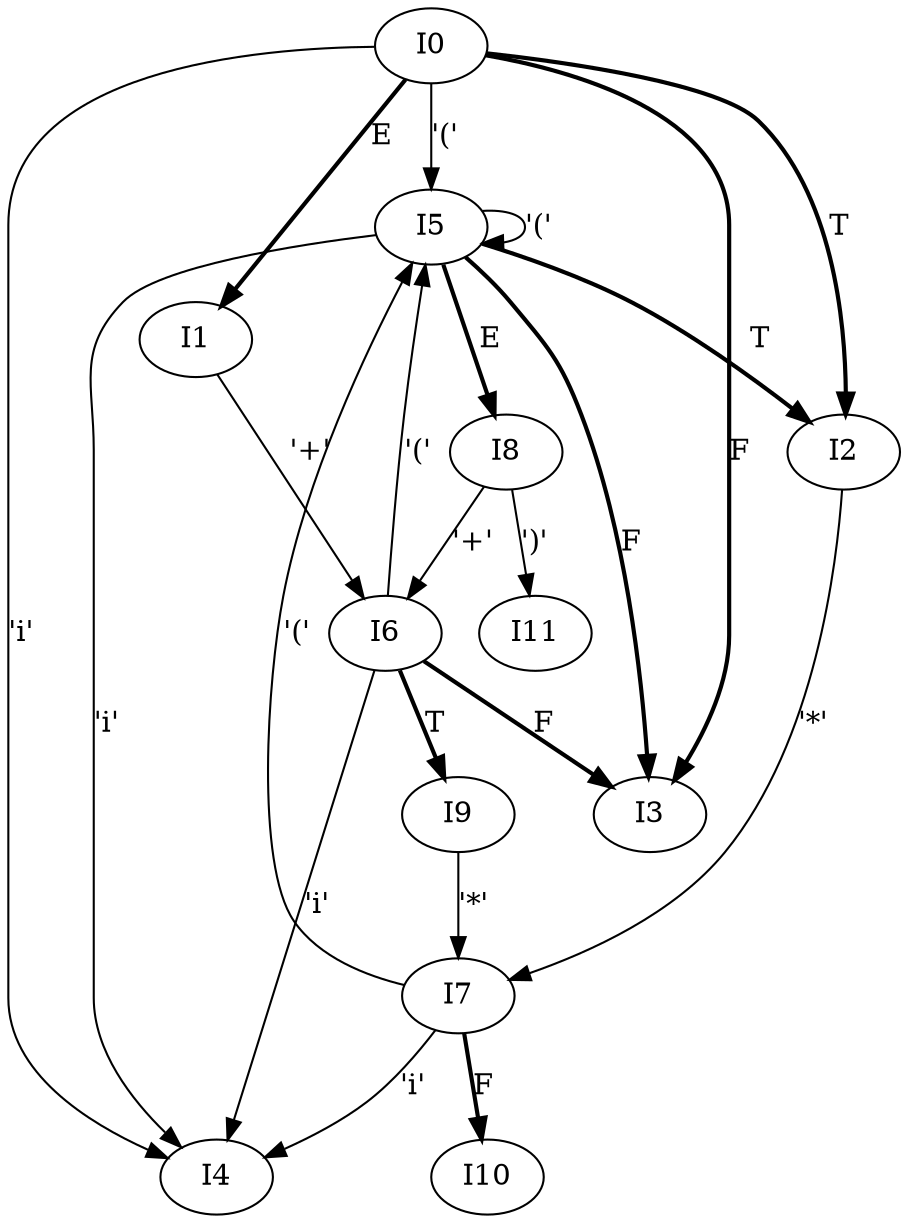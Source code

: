  digraph G1 {
I0 -> I5 [label="'('", style=solid];
I0 -> I4 [label="'i'", style=solid];
I0 -> I1 [label="E", style=bold];
I0 -> I2 [label="T", style=bold];
I0 -> I3 [label="F", style=bold];
I1 -> I6 [label="'+'", style=solid];
I6 -> I5 [label="'('", style=solid];
I6 -> I4 [label="'i'", style=solid];
I6 -> I9 [label="T", style=bold];
I6 -> I3 [label="F", style=bold];
I9 -> I7 [label="'*'", style=solid];
I2 -> I7 [label="'*'", style=solid];
I7 -> I5 [label="'('", style=solid];
I7 -> I4 [label="'i'", style=solid];
I7 -> I10 [label="F", style=bold];
I5 -> I5 [label="'('", style=solid];
I5 -> I4 [label="'i'", style=solid];
I5 -> I8 [label="E", style=bold];
I5 -> I2 [label="T", style=bold];
I5 -> I3 [label="F", style=bold];
I8 -> I11 [label="')'", style=solid];
I8 -> I6 [label="'+'", style=solid];
}